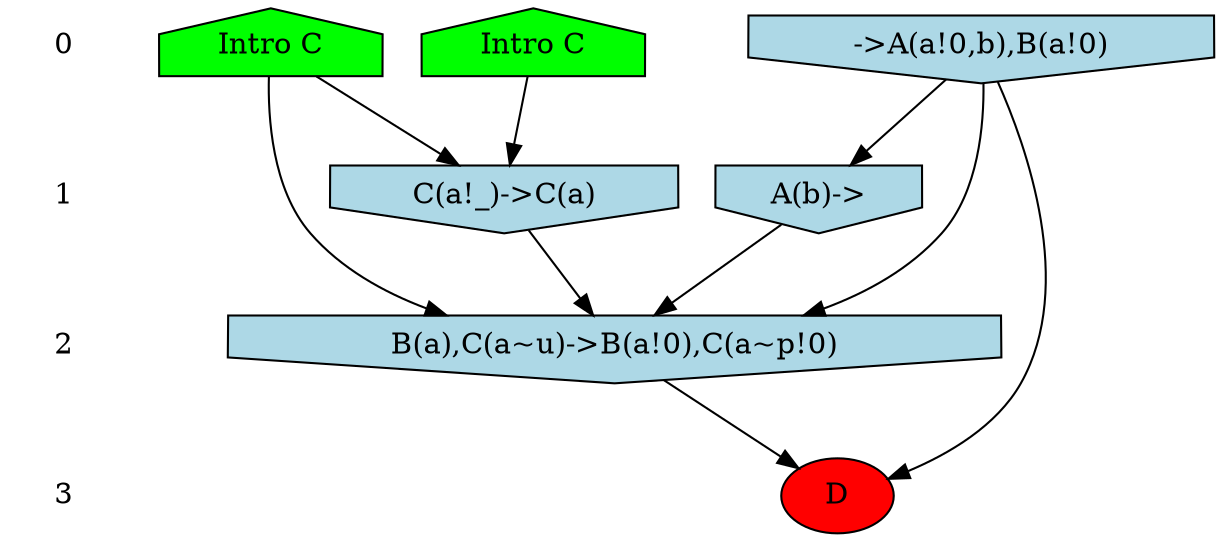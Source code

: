 /* Compression of 3 causal flows obtained in average at 6.558255E-01 t.u */
/* Compressed causal flows were: [9;7;5] */
digraph G{
 ranksep=.5 ; 
{ rank = same ; "0" [shape=plaintext] ; node_1 [label ="Intro C", shape=house, style=filled, fillcolor=green] ;
node_2 [label ="Intro C", shape=house, style=filled, fillcolor=green] ;
node_3 [label="->A(a!0,b),B(a!0)", shape=invhouse, style=filled, fillcolor = lightblue] ;
}
{ rank = same ; "1" [shape=plaintext] ; node_4 [label="A(b)->", shape=invhouse, style=filled, fillcolor = lightblue] ;
node_5 [label="C(a!_)->C(a)", shape=invhouse, style=filled, fillcolor = lightblue] ;
}
{ rank = same ; "2" [shape=plaintext] ; node_6 [label="B(a),C(a~u)->B(a!0),C(a~p!0)", shape=invhouse, style=filled, fillcolor = lightblue] ;
}
{ rank = same ; "3" [shape=plaintext] ; node_7 [label ="D", style=filled, fillcolor=red] ;
}
"0" -> "1" [style="invis"]; 
"1" -> "2" [style="invis"]; 
"2" -> "3" [style="invis"]; 
node_3 -> node_4
node_1 -> node_5
node_2 -> node_5
node_1 -> node_6
node_3 -> node_6
node_4 -> node_6
node_5 -> node_6
node_3 -> node_7
node_6 -> node_7
}
/*
 Dot generation time: 0.000000
*/